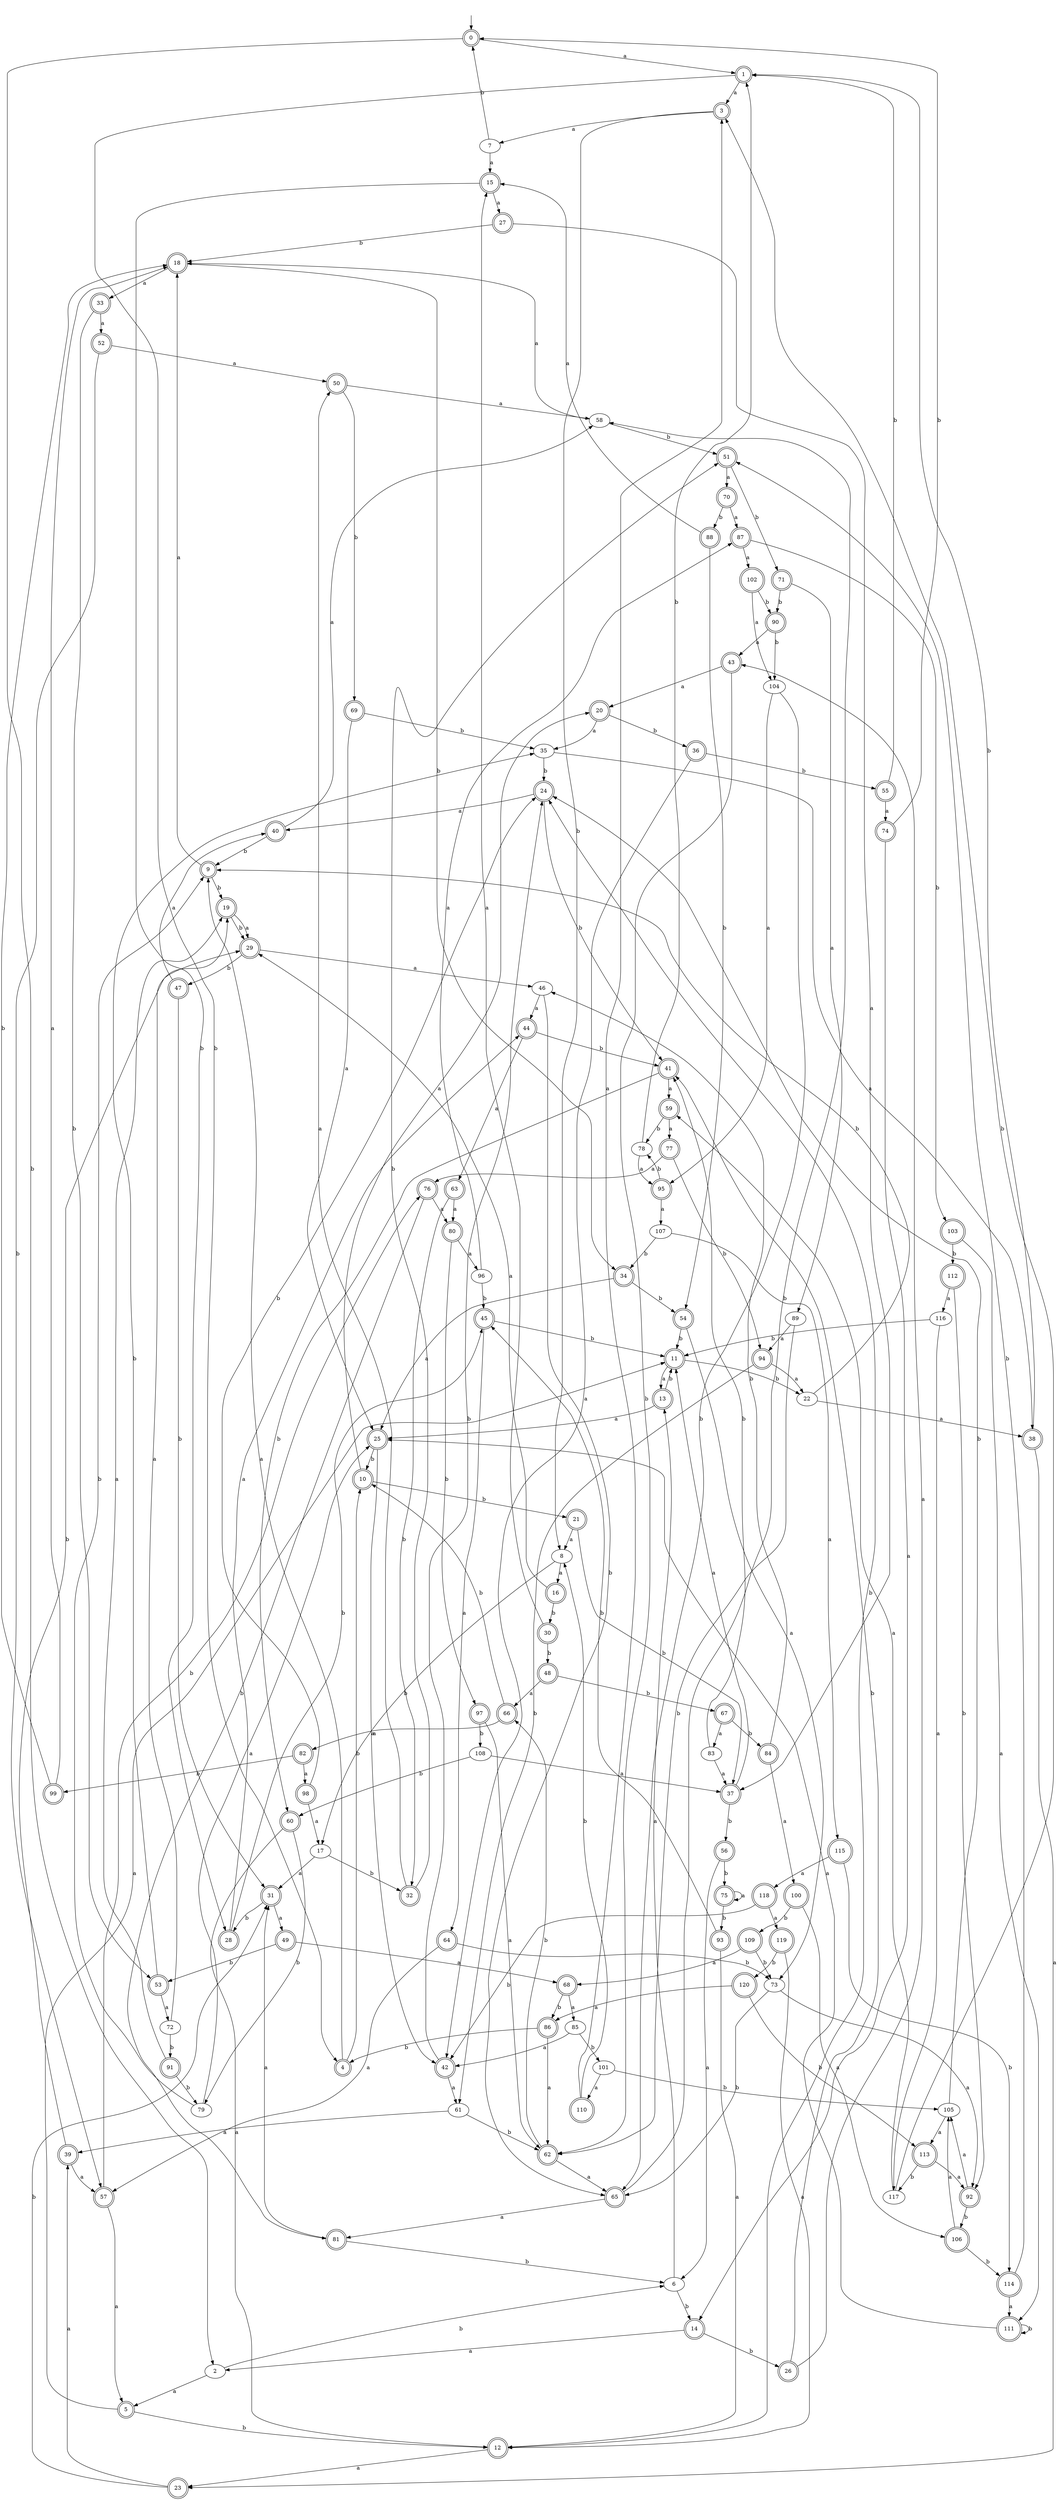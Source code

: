 digraph RandomDFA {
  __start0 [label="", shape=none];
  __start0 -> 0 [label=""];
  0 [shape=circle] [shape=doublecircle]
  0 -> 1 [label="a"]
  0 -> 2 [label="b"]
  1 [shape=doublecircle]
  1 -> 3 [label="a"]
  1 -> 4 [label="b"]
  2
  2 -> 5 [label="a"]
  2 -> 6 [label="b"]
  3 [shape=doublecircle]
  3 -> 7 [label="a"]
  3 -> 8 [label="b"]
  4 [shape=doublecircle]
  4 -> 9 [label="a"]
  4 -> 10 [label="b"]
  5 [shape=doublecircle]
  5 -> 11 [label="a"]
  5 -> 12 [label="b"]
  6
  6 -> 13 [label="a"]
  6 -> 14 [label="b"]
  7
  7 -> 15 [label="a"]
  7 -> 0 [label="b"]
  8
  8 -> 16 [label="a"]
  8 -> 17 [label="b"]
  9 [shape=doublecircle]
  9 -> 18 [label="a"]
  9 -> 19 [label="b"]
  10 [shape=doublecircle]
  10 -> 20 [label="a"]
  10 -> 21 [label="b"]
  11 [shape=doublecircle]
  11 -> 13 [label="a"]
  11 -> 22 [label="b"]
  12 [shape=doublecircle]
  12 -> 23 [label="a"]
  12 -> 24 [label="b"]
  13 [shape=doublecircle]
  13 -> 25 [label="a"]
  13 -> 11 [label="b"]
  14 [shape=doublecircle]
  14 -> 2 [label="a"]
  14 -> 26 [label="b"]
  15 [shape=doublecircle]
  15 -> 27 [label="a"]
  15 -> 28 [label="b"]
  16 [shape=doublecircle]
  16 -> 29 [label="a"]
  16 -> 30 [label="b"]
  17
  17 -> 31 [label="a"]
  17 -> 32 [label="b"]
  18 [shape=doublecircle]
  18 -> 33 [label="a"]
  18 -> 34 [label="b"]
  19 [shape=doublecircle]
  19 -> 29 [label="a"]
  19 -> 29 [label="b"]
  20 [shape=doublecircle]
  20 -> 35 [label="a"]
  20 -> 36 [label="b"]
  21 [shape=doublecircle]
  21 -> 8 [label="a"]
  21 -> 37 [label="b"]
  22
  22 -> 38 [label="a"]
  22 -> 9 [label="b"]
  23 [shape=doublecircle]
  23 -> 39 [label="a"]
  23 -> 31 [label="b"]
  24 [shape=doublecircle]
  24 -> 40 [label="a"]
  24 -> 41 [label="b"]
  25 [shape=doublecircle]
  25 -> 42 [label="a"]
  25 -> 10 [label="b"]
  26 [shape=doublecircle]
  26 -> 43 [label="a"]
  26 -> 41 [label="b"]
  27 [shape=doublecircle]
  27 -> 37 [label="a"]
  27 -> 18 [label="b"]
  28 [shape=doublecircle]
  28 -> 44 [label="a"]
  28 -> 45 [label="b"]
  29 [shape=doublecircle]
  29 -> 46 [label="a"]
  29 -> 47 [label="b"]
  30 [shape=doublecircle]
  30 -> 15 [label="a"]
  30 -> 48 [label="b"]
  31 [shape=doublecircle]
  31 -> 49 [label="a"]
  31 -> 28 [label="b"]
  32 [shape=doublecircle]
  32 -> 50 [label="a"]
  32 -> 51 [label="b"]
  33 [shape=doublecircle]
  33 -> 52 [label="a"]
  33 -> 53 [label="b"]
  34 [shape=doublecircle]
  34 -> 25 [label="a"]
  34 -> 54 [label="b"]
  35
  35 -> 38 [label="a"]
  35 -> 24 [label="b"]
  36 [shape=doublecircle]
  36 -> 42 [label="a"]
  36 -> 55 [label="b"]
  37 [shape=doublecircle]
  37 -> 11 [label="a"]
  37 -> 56 [label="b"]
  38 [shape=doublecircle]
  38 -> 23 [label="a"]
  38 -> 1 [label="b"]
  39 [shape=doublecircle]
  39 -> 57 [label="a"]
  39 -> 29 [label="b"]
  40 [shape=doublecircle]
  40 -> 58 [label="a"]
  40 -> 9 [label="b"]
  41 [shape=doublecircle]
  41 -> 59 [label="a"]
  41 -> 60 [label="b"]
  42 [shape=doublecircle]
  42 -> 61 [label="a"]
  42 -> 24 [label="b"]
  43 [shape=doublecircle]
  43 -> 20 [label="a"]
  43 -> 62 [label="b"]
  44 [shape=doublecircle]
  44 -> 63 [label="a"]
  44 -> 41 [label="b"]
  45 [shape=doublecircle]
  45 -> 64 [label="a"]
  45 -> 11 [label="b"]
  46
  46 -> 44 [label="a"]
  46 -> 65 [label="b"]
  47 [shape=doublecircle]
  47 -> 40 [label="a"]
  47 -> 31 [label="b"]
  48 [shape=doublecircle]
  48 -> 66 [label="a"]
  48 -> 67 [label="b"]
  49 [shape=doublecircle]
  49 -> 68 [label="a"]
  49 -> 53 [label="b"]
  50 [shape=doublecircle]
  50 -> 58 [label="a"]
  50 -> 69 [label="b"]
  51 [shape=doublecircle]
  51 -> 70 [label="a"]
  51 -> 71 [label="b"]
  52 [shape=doublecircle]
  52 -> 50 [label="a"]
  52 -> 57 [label="b"]
  53 [shape=doublecircle]
  53 -> 72 [label="a"]
  53 -> 35 [label="b"]
  54 [shape=doublecircle]
  54 -> 73 [label="a"]
  54 -> 11 [label="b"]
  55 [shape=doublecircle]
  55 -> 74 [label="a"]
  55 -> 1 [label="b"]
  56 [shape=doublecircle]
  56 -> 6 [label="a"]
  56 -> 75 [label="b"]
  57 [shape=doublecircle]
  57 -> 5 [label="a"]
  57 -> 76 [label="b"]
  58
  58 -> 18 [label="a"]
  58 -> 51 [label="b"]
  59 [shape=doublecircle]
  59 -> 77 [label="a"]
  59 -> 78 [label="b"]
  60 [shape=doublecircle]
  60 -> 12 [label="a"]
  60 -> 79 [label="b"]
  61
  61 -> 39 [label="a"]
  61 -> 62 [label="b"]
  62 [shape=doublecircle]
  62 -> 65 [label="a"]
  62 -> 66 [label="b"]
  63 [shape=doublecircle]
  63 -> 80 [label="a"]
  63 -> 32 [label="b"]
  64 [shape=doublecircle]
  64 -> 57 [label="a"]
  64 -> 73 [label="b"]
  65 [shape=doublecircle]
  65 -> 81 [label="a"]
  65 -> 58 [label="b"]
  66 [shape=doublecircle]
  66 -> 82 [label="a"]
  66 -> 10 [label="b"]
  67 [shape=doublecircle]
  67 -> 83 [label="a"]
  67 -> 84 [label="b"]
  68 [shape=doublecircle]
  68 -> 85 [label="a"]
  68 -> 86 [label="b"]
  69 [shape=doublecircle]
  69 -> 25 [label="a"]
  69 -> 35 [label="b"]
  70 [shape=doublecircle]
  70 -> 87 [label="a"]
  70 -> 88 [label="b"]
  71 [shape=doublecircle]
  71 -> 89 [label="a"]
  71 -> 90 [label="b"]
  72
  72 -> 19 [label="a"]
  72 -> 91 [label="b"]
  73
  73 -> 92 [label="a"]
  73 -> 65 [label="b"]
  74 [shape=doublecircle]
  74 -> 14 [label="a"]
  74 -> 0 [label="b"]
  75 [shape=doublecircle]
  75 -> 75 [label="a"]
  75 -> 93 [label="b"]
  76 [shape=doublecircle]
  76 -> 80 [label="a"]
  76 -> 81 [label="b"]
  77 [shape=doublecircle]
  77 -> 76 [label="a"]
  77 -> 94 [label="b"]
  78
  78 -> 95 [label="a"]
  78 -> 1 [label="b"]
  79
  79 -> 25 [label="a"]
  79 -> 9 [label="b"]
  80 [shape=doublecircle]
  80 -> 96 [label="a"]
  80 -> 97 [label="b"]
  81 [shape=doublecircle]
  81 -> 31 [label="a"]
  81 -> 6 [label="b"]
  82 [shape=doublecircle]
  82 -> 98 [label="a"]
  82 -> 99 [label="b"]
  83
  83 -> 37 [label="a"]
  83 -> 41 [label="b"]
  84 [shape=doublecircle]
  84 -> 100 [label="a"]
  84 -> 46 [label="b"]
  85
  85 -> 42 [label="a"]
  85 -> 101 [label="b"]
  86 [shape=doublecircle]
  86 -> 62 [label="a"]
  86 -> 4 [label="b"]
  87 [shape=doublecircle]
  87 -> 102 [label="a"]
  87 -> 103 [label="b"]
  88 [shape=doublecircle]
  88 -> 15 [label="a"]
  88 -> 54 [label="b"]
  89
  89 -> 94 [label="a"]
  89 -> 62 [label="b"]
  90 [shape=doublecircle]
  90 -> 43 [label="a"]
  90 -> 104 [label="b"]
  91 [shape=doublecircle]
  91 -> 19 [label="a"]
  91 -> 79 [label="b"]
  92 [shape=doublecircle]
  92 -> 105 [label="a"]
  92 -> 106 [label="b"]
  93 [shape=doublecircle]
  93 -> 12 [label="a"]
  93 -> 45 [label="b"]
  94 [shape=doublecircle]
  94 -> 22 [label="a"]
  94 -> 61 [label="b"]
  95 [shape=doublecircle]
  95 -> 107 [label="a"]
  95 -> 78 [label="b"]
  96
  96 -> 87 [label="a"]
  96 -> 45 [label="b"]
  97 [shape=doublecircle]
  97 -> 62 [label="a"]
  97 -> 108 [label="b"]
  98 [shape=doublecircle]
  98 -> 17 [label="a"]
  98 -> 24 [label="b"]
  99 [shape=doublecircle]
  99 -> 18 [label="a"]
  99 -> 18 [label="b"]
  100 [shape=doublecircle]
  100 -> 106 [label="a"]
  100 -> 109 [label="b"]
  101
  101 -> 110 [label="a"]
  101 -> 105 [label="b"]
  102 [shape=doublecircle]
  102 -> 104 [label="a"]
  102 -> 90 [label="b"]
  103 [shape=doublecircle]
  103 -> 111 [label="a"]
  103 -> 112 [label="b"]
  104
  104 -> 95 [label="a"]
  104 -> 65 [label="b"]
  105
  105 -> 113 [label="a"]
  105 -> 24 [label="b"]
  106 [shape=doublecircle]
  106 -> 105 [label="a"]
  106 -> 114 [label="b"]
  107
  107 -> 115 [label="a"]
  107 -> 34 [label="b"]
  108
  108 -> 37 [label="a"]
  108 -> 60 [label="b"]
  109 [shape=doublecircle]
  109 -> 68 [label="a"]
  109 -> 73 [label="b"]
  110 [shape=doublecircle]
  110 -> 3 [label="a"]
  110 -> 8 [label="b"]
  111 [shape=doublecircle]
  111 -> 25 [label="a"]
  111 -> 111 [label="b"]
  112 [shape=doublecircle]
  112 -> 116 [label="a"]
  112 -> 92 [label="b"]
  113 [shape=doublecircle]
  113 -> 92 [label="a"]
  113 -> 117 [label="b"]
  114 [shape=doublecircle]
  114 -> 111 [label="a"]
  114 -> 51 [label="b"]
  115 [shape=doublecircle]
  115 -> 118 [label="a"]
  115 -> 114 [label="b"]
  116
  116 -> 117 [label="a"]
  116 -> 11 [label="b"]
  117
  117 -> 59 [label="a"]
  117 -> 3 [label="b"]
  118 [shape=doublecircle]
  118 -> 119 [label="a"]
  118 -> 42 [label="b"]
  119 [shape=doublecircle]
  119 -> 12 [label="a"]
  119 -> 120 [label="b"]
  120 [shape=doublecircle]
  120 -> 86 [label="a"]
  120 -> 113 [label="b"]
}
